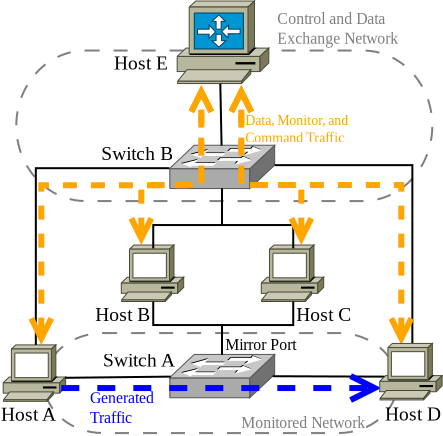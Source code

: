 <?xml version="1.0" encoding="UTF-8"?>
<dia:diagram xmlns:dia="http://www.lysator.liu.se/~alla/dia/">
  <dia:layer name="Background" visible="true" active="true">
    <dia:object type="Flowchart - Terminal" version="1" id="O0">
      <dia:attribute name="obj_pos">
        <dia:point val="5.75,2.275"/>
      </dia:attribute>
      <dia:attribute name="obj_bb">
        <dia:rectangle val="5.7,2.225;26.6,9.85"/>
      </dia:attribute>
      <dia:attribute name="meta">
        <dia:composite type="dict"/>
      </dia:attribute>
      <dia:attribute name="elem_corner">
        <dia:point val="5.75,2.275"/>
      </dia:attribute>
      <dia:attribute name="elem_width">
        <dia:real val="20.8"/>
      </dia:attribute>
      <dia:attribute name="elem_height">
        <dia:real val="7.525"/>
      </dia:attribute>
      <dia:attribute name="line_width">
        <dia:real val="0.1"/>
      </dia:attribute>
      <dia:attribute name="line_colour">
        <dia:color val="#7f7f7f"/>
      </dia:attribute>
      <dia:attribute name="fill_colour">
        <dia:color val="#ffffff"/>
      </dia:attribute>
      <dia:attribute name="show_background">
        <dia:boolean val="true"/>
      </dia:attribute>
      <dia:attribute name="line_style">
        <dia:enum val="1"/>
        <dia:real val="0.7"/>
      </dia:attribute>
      <dia:attribute name="padding">
        <dia:real val="0"/>
      </dia:attribute>
      <dia:attribute name="text">
        <dia:composite type="text">
          <dia:attribute name="string">
            <dia:string>##</dia:string>
          </dia:attribute>
          <dia:attribute name="font">
            <dia:font family="sans" style="0" name="Helvetica"/>
          </dia:attribute>
          <dia:attribute name="height">
            <dia:real val="0.8"/>
          </dia:attribute>
          <dia:attribute name="pos">
            <dia:point val="16.15,6.237"/>
          </dia:attribute>
          <dia:attribute name="color">
            <dia:color val="#000000"/>
          </dia:attribute>
          <dia:attribute name="alignment">
            <dia:enum val="1"/>
          </dia:attribute>
        </dia:composite>
      </dia:attribute>
      <dia:attribute name="flip_horizontal">
        <dia:boolean val="false"/>
      </dia:attribute>
      <dia:attribute name="flip_vertical">
        <dia:boolean val="false"/>
      </dia:attribute>
      <dia:attribute name="subscale">
        <dia:real val="1"/>
      </dia:attribute>
    </dia:object>
    <dia:object type="Flowchart - Terminal" version="1" id="O1">
      <dia:attribute name="obj_pos">
        <dia:point val="7.15,16.4"/>
      </dia:attribute>
      <dia:attribute name="obj_bb">
        <dia:rectangle val="7.1,16.35;24.85,21.45"/>
      </dia:attribute>
      <dia:attribute name="meta">
        <dia:composite type="dict"/>
      </dia:attribute>
      <dia:attribute name="elem_corner">
        <dia:point val="7.15,16.4"/>
      </dia:attribute>
      <dia:attribute name="elem_width">
        <dia:real val="17.65"/>
      </dia:attribute>
      <dia:attribute name="elem_height">
        <dia:real val="5.0"/>
      </dia:attribute>
      <dia:attribute name="line_width">
        <dia:real val="0.1"/>
      </dia:attribute>
      <dia:attribute name="line_colour">
        <dia:color val="#7f7f7f"/>
      </dia:attribute>
      <dia:attribute name="fill_colour">
        <dia:color val="#ffffff"/>
      </dia:attribute>
      <dia:attribute name="show_background">
        <dia:boolean val="true"/>
      </dia:attribute>
      <dia:attribute name="line_style">
        <dia:enum val="1"/>
        <dia:real val="0.7"/>
      </dia:attribute>
      <dia:attribute name="padding">
        <dia:real val="0.1"/>
      </dia:attribute>
      <dia:attribute name="text">
        <dia:composite type="text">
          <dia:attribute name="string">
            <dia:string>##</dia:string>
          </dia:attribute>
          <dia:attribute name="font">
            <dia:font family="sans" style="0" name="Helvetica"/>
          </dia:attribute>
          <dia:attribute name="height">
            <dia:real val="0.8"/>
          </dia:attribute>
          <dia:attribute name="pos">
            <dia:point val="15.975,19.1"/>
          </dia:attribute>
          <dia:attribute name="color">
            <dia:color val="#000000"/>
          </dia:attribute>
          <dia:attribute name="alignment">
            <dia:enum val="1"/>
          </dia:attribute>
        </dia:composite>
      </dia:attribute>
      <dia:attribute name="flip_horizontal">
        <dia:boolean val="false"/>
      </dia:attribute>
      <dia:attribute name="flip_vertical">
        <dia:boolean val="false"/>
      </dia:attribute>
      <dia:attribute name="subscale">
        <dia:real val="1"/>
      </dia:attribute>
    </dia:object>
    <dia:object type="Cisco - PC" version="1" id="O2">
      <dia:attribute name="obj_pos">
        <dia:point val="5.095,16.991"/>
      </dia:attribute>
      <dia:attribute name="obj_bb">
        <dia:rectangle val="5.094,16.99;8.216,19.815"/>
      </dia:attribute>
      <dia:attribute name="meta">
        <dia:composite type="dict"/>
      </dia:attribute>
      <dia:attribute name="elem_corner">
        <dia:point val="5.095,16.991"/>
      </dia:attribute>
      <dia:attribute name="elem_width">
        <dia:real val="3.12"/>
      </dia:attribute>
      <dia:attribute name="elem_height">
        <dia:real val="2.823"/>
      </dia:attribute>
      <dia:attribute name="line_width">
        <dia:real val="0.1"/>
      </dia:attribute>
      <dia:attribute name="line_colour">
        <dia:color val="#000000"/>
      </dia:attribute>
      <dia:attribute name="fill_colour">
        <dia:color val="#ffffff"/>
      </dia:attribute>
      <dia:attribute name="show_background">
        <dia:boolean val="true"/>
      </dia:attribute>
      <dia:attribute name="line_style">
        <dia:enum val="0"/>
        <dia:real val="1"/>
      </dia:attribute>
      <dia:attribute name="flip_horizontal">
        <dia:boolean val="false"/>
      </dia:attribute>
      <dia:attribute name="flip_vertical">
        <dia:boolean val="false"/>
      </dia:attribute>
      <dia:attribute name="subscale">
        <dia:real val="1"/>
      </dia:attribute>
    </dia:object>
    <dia:object type="Cisco - Workgroup switch Subdued" version="1" id="O3">
      <dia:attribute name="obj_pos">
        <dia:point val="13.402,17.47"/>
      </dia:attribute>
      <dia:attribute name="obj_bb">
        <dia:rectangle val="13.401,17.468;18.67,19.636"/>
      </dia:attribute>
      <dia:attribute name="meta">
        <dia:composite type="dict"/>
      </dia:attribute>
      <dia:attribute name="elem_corner">
        <dia:point val="13.402,17.47"/>
      </dia:attribute>
      <dia:attribute name="elem_width">
        <dia:real val="5.267"/>
      </dia:attribute>
      <dia:attribute name="elem_height">
        <dia:real val="2.165"/>
      </dia:attribute>
      <dia:attribute name="line_width">
        <dia:real val="0.1"/>
      </dia:attribute>
      <dia:attribute name="line_colour">
        <dia:color val="#000000"/>
      </dia:attribute>
      <dia:attribute name="fill_colour">
        <dia:color val="#ffffff"/>
      </dia:attribute>
      <dia:attribute name="show_background">
        <dia:boolean val="true"/>
      </dia:attribute>
      <dia:attribute name="line_style">
        <dia:enum val="0"/>
        <dia:real val="1"/>
      </dia:attribute>
      <dia:attribute name="flip_horizontal">
        <dia:boolean val="false"/>
      </dia:attribute>
      <dia:attribute name="flip_vertical">
        <dia:boolean val="false"/>
      </dia:attribute>
      <dia:attribute name="subscale">
        <dia:real val="1"/>
      </dia:attribute>
    </dia:object>
    <dia:object type="Standard - Line" version="0" id="O4">
      <dia:attribute name="obj_pos">
        <dia:point val="8.211,18.638"/>
      </dia:attribute>
      <dia:attribute name="obj_bb">
        <dia:rectangle val="8.16,18.528;13.519,18.688"/>
      </dia:attribute>
      <dia:attribute name="conn_endpoints">
        <dia:point val="8.211,18.638"/>
        <dia:point val="13.468,18.578"/>
      </dia:attribute>
      <dia:attribute name="numcp">
        <dia:int val="1"/>
      </dia:attribute>
      <dia:connections>
        <dia:connection handle="0" to="O2" connection="11"/>
        <dia:connection handle="1" to="O3" connection="8"/>
      </dia:connections>
    </dia:object>
    <dia:object type="Standard - Line" version="0" id="O5">
      <dia:attribute name="obj_pos">
        <dia:point val="18.568,18.559"/>
      </dia:attribute>
      <dia:attribute name="obj_bb">
        <dia:rectangle val="18.518,18.509;24.225,18.63"/>
      </dia:attribute>
      <dia:attribute name="conn_endpoints">
        <dia:point val="18.568,18.559"/>
        <dia:point val="24.175,18.58"/>
      </dia:attribute>
      <dia:attribute name="numcp">
        <dia:int val="1"/>
      </dia:attribute>
      <dia:connections>
        <dia:connection handle="0" to="O3" connection="8"/>
        <dia:connection handle="1" to="O23" connection="11"/>
      </dia:connections>
    </dia:object>
    <dia:object type="Cisco - Workgroup switch Subdued" version="1" id="O6">
      <dia:attribute name="obj_pos">
        <dia:point val="13.402,7.011"/>
      </dia:attribute>
      <dia:attribute name="obj_bb">
        <dia:rectangle val="13.401,7.01;18.67,9.178"/>
      </dia:attribute>
      <dia:attribute name="meta">
        <dia:composite type="dict"/>
      </dia:attribute>
      <dia:attribute name="elem_corner">
        <dia:point val="13.402,7.011"/>
      </dia:attribute>
      <dia:attribute name="elem_width">
        <dia:real val="5.267"/>
      </dia:attribute>
      <dia:attribute name="elem_height">
        <dia:real val="2.165"/>
      </dia:attribute>
      <dia:attribute name="line_width">
        <dia:real val="0.1"/>
      </dia:attribute>
      <dia:attribute name="line_colour">
        <dia:color val="#000000"/>
      </dia:attribute>
      <dia:attribute name="fill_colour">
        <dia:color val="#ffffff"/>
      </dia:attribute>
      <dia:attribute name="show_background">
        <dia:boolean val="true"/>
      </dia:attribute>
      <dia:attribute name="line_style">
        <dia:enum val="0"/>
        <dia:real val="1"/>
      </dia:attribute>
      <dia:attribute name="flip_horizontal">
        <dia:boolean val="false"/>
      </dia:attribute>
      <dia:attribute name="flip_vertical">
        <dia:boolean val="false"/>
      </dia:attribute>
      <dia:attribute name="subscale">
        <dia:real val="1"/>
      </dia:attribute>
    </dia:object>
    <dia:object type="Cisco - PC Router Card" version="1" id="O7">
      <dia:attribute name="obj_pos">
        <dia:point val="13.794,-0.2"/>
      </dia:attribute>
      <dia:attribute name="obj_bb">
        <dia:rectangle val="13.793,-0.201;18.378,3.927"/>
      </dia:attribute>
      <dia:attribute name="meta">
        <dia:composite type="dict"/>
      </dia:attribute>
      <dia:attribute name="elem_corner">
        <dia:point val="13.794,-0.2"/>
      </dia:attribute>
      <dia:attribute name="elem_width">
        <dia:real val="4.582"/>
      </dia:attribute>
      <dia:attribute name="elem_height">
        <dia:real val="4.126"/>
      </dia:attribute>
      <dia:attribute name="line_width">
        <dia:real val="0.1"/>
      </dia:attribute>
      <dia:attribute name="line_colour">
        <dia:color val="#000000"/>
      </dia:attribute>
      <dia:attribute name="fill_colour">
        <dia:color val="#ffffff"/>
      </dia:attribute>
      <dia:attribute name="show_background">
        <dia:boolean val="true"/>
      </dia:attribute>
      <dia:attribute name="line_style">
        <dia:enum val="0"/>
        <dia:real val="1"/>
      </dia:attribute>
      <dia:attribute name="flip_horizontal">
        <dia:boolean val="false"/>
      </dia:attribute>
      <dia:attribute name="flip_vertical">
        <dia:boolean val="false"/>
      </dia:attribute>
      <dia:attribute name="subscale">
        <dia:real val="1"/>
      </dia:attribute>
    </dia:object>
    <dia:object type="Standard - ZigZagLine" version="1" id="O8">
      <dia:attribute name="obj_pos">
        <dia:point val="6.726,16.991"/>
      </dia:attribute>
      <dia:attribute name="obj_bb">
        <dia:rectangle val="6.676,8.108;13.452,17.041"/>
      </dia:attribute>
      <dia:attribute name="orth_points">
        <dia:point val="6.726,16.991"/>
        <dia:point val="6.726,8.158"/>
        <dia:point val="13.402,8.158"/>
      </dia:attribute>
      <dia:attribute name="orth_orient">
        <dia:enum val="1"/>
        <dia:enum val="0"/>
      </dia:attribute>
      <dia:attribute name="autorouting">
        <dia:boolean val="true"/>
      </dia:attribute>
      <dia:connections>
        <dia:connection handle="0" to="O2" connection="2"/>
        <dia:connection handle="1" to="O6" connection="6"/>
      </dia:connections>
    </dia:object>
    <dia:object type="Standard - ZigZagLine" version="1" id="O9">
      <dia:attribute name="obj_pos">
        <dia:point val="25.553,16.921"/>
      </dia:attribute>
      <dia:attribute name="obj_bb">
        <dia:rectangle val="18.619,7.956;25.603,16.971"/>
      </dia:attribute>
      <dia:attribute name="orth_points">
        <dia:point val="25.553,16.921"/>
        <dia:point val="25.553,8.006"/>
        <dia:point val="18.669,8.006"/>
      </dia:attribute>
      <dia:attribute name="orth_orient">
        <dia:enum val="1"/>
        <dia:enum val="0"/>
      </dia:attribute>
      <dia:attribute name="autorouting">
        <dia:boolean val="true"/>
      </dia:attribute>
      <dia:connections>
        <dia:connection handle="0" to="O23" connection="2"/>
        <dia:connection handle="1" to="O6" connection="7"/>
      </dia:connections>
    </dia:object>
    <dia:object type="Standard - Line" version="0" id="O10">
      <dia:attribute name="obj_pos">
        <dia:point val="16.013,7.021"/>
      </dia:attribute>
      <dia:attribute name="obj_bb">
        <dia:rectangle val="15.899,3.875;16.064,7.072"/>
      </dia:attribute>
      <dia:attribute name="conn_endpoints">
        <dia:point val="16.013,7.021"/>
        <dia:point val="15.95,3.926"/>
      </dia:attribute>
      <dia:attribute name="numcp">
        <dia:int val="1"/>
      </dia:attribute>
      <dia:connections>
        <dia:connection handle="0" to="O6" connection="8"/>
        <dia:connection handle="1" to="O7" connection="10"/>
      </dia:connections>
    </dia:object>
    <dia:object type="Standard - Text" version="1" id="O11">
      <dia:attribute name="obj_pos">
        <dia:point val="18.8,0.95"/>
      </dia:attribute>
      <dia:attribute name="obj_bb">
        <dia:rectangle val="18.778,0.223;24.872,2.152"/>
      </dia:attribute>
      <dia:attribute name="text">
        <dia:composite type="text">
          <dia:attribute name="string">
            <dia:string>#Control and Data 
Exchange Network#</dia:string>
          </dia:attribute>
          <dia:attribute name="font">
            <dia:font family="Times New Roman" style="0" name="Times-Roman"/>
          </dia:attribute>
          <dia:attribute name="height">
            <dia:real val="0.988"/>
          </dia:attribute>
          <dia:attribute name="pos">
            <dia:point val="18.8,0.95"/>
          </dia:attribute>
          <dia:attribute name="color">
            <dia:color val="#7f7f7f"/>
          </dia:attribute>
          <dia:attribute name="alignment">
            <dia:enum val="0"/>
          </dia:attribute>
        </dia:composite>
      </dia:attribute>
      <dia:attribute name="valign">
        <dia:enum val="3"/>
      </dia:attribute>
    </dia:object>
    <dia:object type="Standard - Text" version="1" id="O12">
      <dia:attribute name="obj_pos">
        <dia:point val="17,21.15"/>
      </dia:attribute>
      <dia:attribute name="obj_bb">
        <dia:rectangle val="17,20.445;23.295,21.32"/>
      </dia:attribute>
      <dia:attribute name="text">
        <dia:composite type="text">
          <dia:attribute name="string">
            <dia:string>#Monitored Network#</dia:string>
          </dia:attribute>
          <dia:attribute name="font">
            <dia:font family="Times New Roman" style="0" name="Times-Roman"/>
          </dia:attribute>
          <dia:attribute name="height">
            <dia:real val="0.988"/>
          </dia:attribute>
          <dia:attribute name="pos">
            <dia:point val="17,21.15"/>
          </dia:attribute>
          <dia:attribute name="color">
            <dia:color val="#7f7f7f"/>
          </dia:attribute>
          <dia:attribute name="alignment">
            <dia:enum val="0"/>
          </dia:attribute>
        </dia:composite>
      </dia:attribute>
      <dia:attribute name="valign">
        <dia:enum val="3"/>
      </dia:attribute>
    </dia:object>
    <dia:object type="Standard - Text" version="1" id="O13">
      <dia:attribute name="obj_pos">
        <dia:point val="4.985,20.78"/>
      </dia:attribute>
      <dia:attribute name="obj_bb">
        <dia:rectangle val="4.985,19.915;7.707,20.99"/>
      </dia:attribute>
      <dia:attribute name="text">
        <dia:composite type="text">
          <dia:attribute name="string">
            <dia:string>#Host A#</dia:string>
          </dia:attribute>
          <dia:attribute name="font">
            <dia:font family="Times New Roman" style="0" name="Times-Roman"/>
          </dia:attribute>
          <dia:attribute name="height">
            <dia:real val="1.213"/>
          </dia:attribute>
          <dia:attribute name="pos">
            <dia:point val="4.985,20.78"/>
          </dia:attribute>
          <dia:attribute name="color">
            <dia:color val="#000000"/>
          </dia:attribute>
          <dia:attribute name="alignment">
            <dia:enum val="0"/>
          </dia:attribute>
        </dia:composite>
      </dia:attribute>
      <dia:attribute name="valign">
        <dia:enum val="3"/>
      </dia:attribute>
    </dia:object>
    <dia:object type="Standard - Text" version="1" id="O14">
      <dia:attribute name="obj_pos">
        <dia:point val="24.185,20.775"/>
      </dia:attribute>
      <dia:attribute name="obj_bb">
        <dia:rectangle val="24.185,19.91;26.96,20.985"/>
      </dia:attribute>
      <dia:attribute name="text">
        <dia:composite type="text">
          <dia:attribute name="string">
            <dia:string>#Host D#</dia:string>
          </dia:attribute>
          <dia:attribute name="font">
            <dia:font family="Times New Roman" style="0" name="Times-Roman"/>
          </dia:attribute>
          <dia:attribute name="height">
            <dia:real val="1.213"/>
          </dia:attribute>
          <dia:attribute name="pos">
            <dia:point val="24.185,20.775"/>
          </dia:attribute>
          <dia:attribute name="color">
            <dia:color val="#000000"/>
          </dia:attribute>
          <dia:attribute name="alignment">
            <dia:enum val="0"/>
          </dia:attribute>
        </dia:composite>
      </dia:attribute>
      <dia:attribute name="valign">
        <dia:enum val="3"/>
      </dia:attribute>
    </dia:object>
    <dia:object type="Standard - Text" version="1" id="O15">
      <dia:attribute name="obj_pos">
        <dia:point val="10,7.75"/>
      </dia:attribute>
      <dia:attribute name="obj_bb">
        <dia:rectangle val="10,6.885;13.585,7.96"/>
      </dia:attribute>
      <dia:attribute name="text">
        <dia:composite type="text">
          <dia:attribute name="string">
            <dia:string>#Switch B#</dia:string>
          </dia:attribute>
          <dia:attribute name="font">
            <dia:font family="Times New Roman" style="0" name="Times-Roman"/>
          </dia:attribute>
          <dia:attribute name="height">
            <dia:real val="1.213"/>
          </dia:attribute>
          <dia:attribute name="pos">
            <dia:point val="10,7.75"/>
          </dia:attribute>
          <dia:attribute name="color">
            <dia:color val="#000000"/>
          </dia:attribute>
          <dia:attribute name="alignment">
            <dia:enum val="0"/>
          </dia:attribute>
        </dia:composite>
      </dia:attribute>
      <dia:attribute name="valign">
        <dia:enum val="3"/>
      </dia:attribute>
    </dia:object>
    <dia:object type="Standard - Text" version="1" id="O16">
      <dia:attribute name="obj_pos">
        <dia:point val="10.085,18.075"/>
      </dia:attribute>
      <dia:attribute name="obj_bb">
        <dia:rectangle val="10.085,17.21;13.67,18.285"/>
      </dia:attribute>
      <dia:attribute name="text">
        <dia:composite type="text">
          <dia:attribute name="string">
            <dia:string>#Switch A#</dia:string>
          </dia:attribute>
          <dia:attribute name="font">
            <dia:font family="Times New Roman" style="0" name="Times-Roman"/>
          </dia:attribute>
          <dia:attribute name="height">
            <dia:real val="1.213"/>
          </dia:attribute>
          <dia:attribute name="pos">
            <dia:point val="10.085,18.075"/>
          </dia:attribute>
          <dia:attribute name="color">
            <dia:color val="#000000"/>
          </dia:attribute>
          <dia:attribute name="alignment">
            <dia:enum val="0"/>
          </dia:attribute>
        </dia:composite>
      </dia:attribute>
      <dia:attribute name="valign">
        <dia:enum val="3"/>
      </dia:attribute>
    </dia:object>
    <dia:object type="Standard - Text" version="1" id="O17">
      <dia:attribute name="obj_pos">
        <dia:point val="10.635,3.225"/>
      </dia:attribute>
      <dia:attribute name="obj_bb">
        <dia:rectangle val="10.635,2.36;13.303,3.435"/>
      </dia:attribute>
      <dia:attribute name="text">
        <dia:composite type="text">
          <dia:attribute name="string">
            <dia:string>#Host E#</dia:string>
          </dia:attribute>
          <dia:attribute name="font">
            <dia:font family="Times New Roman" style="0" name="Times-Roman"/>
          </dia:attribute>
          <dia:attribute name="height">
            <dia:real val="1.213"/>
          </dia:attribute>
          <dia:attribute name="pos">
            <dia:point val="10.635,3.225"/>
          </dia:attribute>
          <dia:attribute name="color">
            <dia:color val="#000000"/>
          </dia:attribute>
          <dia:attribute name="alignment">
            <dia:enum val="0"/>
          </dia:attribute>
        </dia:composite>
      </dia:attribute>
      <dia:attribute name="valign">
        <dia:enum val="3"/>
      </dia:attribute>
    </dia:object>
    <dia:object type="Standard - Line" version="0" id="O18">
      <dia:attribute name="obj_pos">
        <dia:point val="8,19.15"/>
      </dia:attribute>
      <dia:attribute name="obj_bb">
        <dia:rectangle val="7.85,18.307;24.335,19.993"/>
      </dia:attribute>
      <dia:attribute name="conn_endpoints">
        <dia:point val="8,19.15"/>
        <dia:point val="24,19.15"/>
      </dia:attribute>
      <dia:attribute name="numcp">
        <dia:int val="1"/>
      </dia:attribute>
      <dia:attribute name="line_color">
        <dia:color val="#0000ff"/>
      </dia:attribute>
      <dia:attribute name="line_width">
        <dia:real val="0.3"/>
      </dia:attribute>
      <dia:attribute name="line_style">
        <dia:enum val="1"/>
      </dia:attribute>
      <dia:attribute name="end_arrow">
        <dia:enum val="1"/>
      </dia:attribute>
      <dia:attribute name="end_arrow_length">
        <dia:real val="1.2"/>
      </dia:attribute>
      <dia:attribute name="end_arrow_width">
        <dia:real val="1.2"/>
      </dia:attribute>
      <dia:attribute name="dashlength">
        <dia:real val="0.9"/>
      </dia:attribute>
    </dia:object>
    <dia:object type="Standard - Text" version="1" id="O19">
      <dia:attribute name="obj_pos">
        <dia:point val="9.435,19.915"/>
      </dia:attribute>
      <dia:attribute name="obj_bb">
        <dia:rectangle val="9.435,19.21;12.678,21.073"/>
      </dia:attribute>
      <dia:attribute name="text">
        <dia:composite type="text">
          <dia:attribute name="string">
            <dia:string>#Generated
Traffic#</dia:string>
          </dia:attribute>
          <dia:attribute name="font">
            <dia:font family="Times New Roman" style="0" name="Times-Roman"/>
          </dia:attribute>
          <dia:attribute name="height">
            <dia:real val="0.988"/>
          </dia:attribute>
          <dia:attribute name="pos">
            <dia:point val="9.435,19.915"/>
          </dia:attribute>
          <dia:attribute name="color">
            <dia:color val="#0000ff"/>
          </dia:attribute>
          <dia:attribute name="alignment">
            <dia:enum val="0"/>
          </dia:attribute>
        </dia:composite>
      </dia:attribute>
      <dia:attribute name="valign">
        <dia:enum val="3"/>
      </dia:attribute>
    </dia:object>
    <dia:object type="Standard - ZigZagLine" version="1" id="O20">
      <dia:attribute name="obj_pos">
        <dia:point val="7,17"/>
      </dia:attribute>
      <dia:attribute name="obj_bb">
        <dia:rectangle val="6.257,3.85;15.743,17.15"/>
      </dia:attribute>
      <dia:attribute name="orth_points">
        <dia:point val="7,17"/>
        <dia:point val="7,9.01"/>
        <dia:point val="15,9.01"/>
        <dia:point val="15,4"/>
      </dia:attribute>
      <dia:attribute name="orth_orient">
        <dia:enum val="1"/>
        <dia:enum val="0"/>
        <dia:enum val="1"/>
      </dia:attribute>
      <dia:attribute name="autorouting">
        <dia:boolean val="false"/>
      </dia:attribute>
      <dia:attribute name="line_color">
        <dia:color val="#ffa500"/>
      </dia:attribute>
      <dia:attribute name="line_width">
        <dia:real val="0.3"/>
      </dia:attribute>
      <dia:attribute name="line_style">
        <dia:enum val="1"/>
      </dia:attribute>
      <dia:attribute name="start_arrow">
        <dia:enum val="1"/>
      </dia:attribute>
      <dia:attribute name="start_arrow_length">
        <dia:real val="1.0"/>
      </dia:attribute>
      <dia:attribute name="start_arrow_width">
        <dia:real val="1.0"/>
      </dia:attribute>
      <dia:attribute name="end_arrow">
        <dia:enum val="1"/>
      </dia:attribute>
      <dia:attribute name="end_arrow_length">
        <dia:real val="1.0"/>
      </dia:attribute>
      <dia:attribute name="end_arrow_width">
        <dia:real val="1.0"/>
      </dia:attribute>
      <dia:attribute name="dashlength">
        <dia:real val="0.7"/>
      </dia:attribute>
    </dia:object>
    <dia:object type="Standard - ZigZagLine" version="1" id="O21">
      <dia:attribute name="obj_pos">
        <dia:point val="25,17"/>
      </dia:attribute>
      <dia:attribute name="obj_bb">
        <dia:rectangle val="16.257,3.85;25.743,17.15"/>
      </dia:attribute>
      <dia:attribute name="orth_points">
        <dia:point val="25,17"/>
        <dia:point val="25,9"/>
        <dia:point val="17,9"/>
        <dia:point val="17,4"/>
      </dia:attribute>
      <dia:attribute name="orth_orient">
        <dia:enum val="1"/>
        <dia:enum val="0"/>
        <dia:enum val="1"/>
      </dia:attribute>
      <dia:attribute name="autorouting">
        <dia:boolean val="false"/>
      </dia:attribute>
      <dia:attribute name="line_color">
        <dia:color val="#ffa500"/>
      </dia:attribute>
      <dia:attribute name="line_width">
        <dia:real val="0.3"/>
      </dia:attribute>
      <dia:attribute name="line_style">
        <dia:enum val="1"/>
      </dia:attribute>
      <dia:attribute name="start_arrow">
        <dia:enum val="1"/>
      </dia:attribute>
      <dia:attribute name="start_arrow_length">
        <dia:real val="1.0"/>
      </dia:attribute>
      <dia:attribute name="start_arrow_width">
        <dia:real val="1.0"/>
      </dia:attribute>
      <dia:attribute name="end_arrow">
        <dia:enum val="1"/>
      </dia:attribute>
      <dia:attribute name="end_arrow_length">
        <dia:real val="1.0"/>
      </dia:attribute>
      <dia:attribute name="end_arrow_width">
        <dia:real val="1.0"/>
      </dia:attribute>
      <dia:attribute name="dashlength">
        <dia:real val="0.7"/>
      </dia:attribute>
    </dia:object>
    <dia:object type="Standard - Text" version="1" id="O22">
      <dia:attribute name="obj_pos">
        <dia:point val="17.2,6"/>
      </dia:attribute>
      <dia:attribute name="obj_bb">
        <dia:rectangle val="17.181,5.358;22.492,7.06"/>
      </dia:attribute>
      <dia:attribute name="text">
        <dia:composite type="text">
          <dia:attribute name="string">
            <dia:string>#Data, Monitor, and
Command Traffic#</dia:string>
          </dia:attribute>
          <dia:attribute name="font">
            <dia:font family="Times New Roman" style="0" name="Times-Roman"/>
          </dia:attribute>
          <dia:attribute name="height">
            <dia:real val="0.871"/>
          </dia:attribute>
          <dia:attribute name="pos">
            <dia:point val="17.2,6"/>
          </dia:attribute>
          <dia:attribute name="color">
            <dia:color val="#ffa500"/>
          </dia:attribute>
          <dia:attribute name="alignment">
            <dia:enum val="0"/>
          </dia:attribute>
        </dia:composite>
      </dia:attribute>
      <dia:attribute name="valign">
        <dia:enum val="3"/>
      </dia:attribute>
    </dia:object>
    <dia:object type="Cisco - PC" version="1" id="O23">
      <dia:attribute name="obj_pos">
        <dia:point val="23.921,16.921"/>
      </dia:attribute>
      <dia:attribute name="obj_bb">
        <dia:rectangle val="23.92,16.92;27.042,19.745"/>
      </dia:attribute>
      <dia:attribute name="meta">
        <dia:composite type="dict"/>
      </dia:attribute>
      <dia:attribute name="elem_corner">
        <dia:point val="23.921,16.921"/>
      </dia:attribute>
      <dia:attribute name="elem_width">
        <dia:real val="3.12"/>
      </dia:attribute>
      <dia:attribute name="elem_height">
        <dia:real val="2.823"/>
      </dia:attribute>
      <dia:attribute name="line_width">
        <dia:real val="0.1"/>
      </dia:attribute>
      <dia:attribute name="line_colour">
        <dia:color val="#000000"/>
      </dia:attribute>
      <dia:attribute name="fill_colour">
        <dia:color val="#ffffff"/>
      </dia:attribute>
      <dia:attribute name="show_background">
        <dia:boolean val="true"/>
      </dia:attribute>
      <dia:attribute name="line_style">
        <dia:enum val="0"/>
        <dia:real val="1"/>
      </dia:attribute>
      <dia:attribute name="flip_horizontal">
        <dia:boolean val="false"/>
      </dia:attribute>
      <dia:attribute name="flip_vertical">
        <dia:boolean val="false"/>
      </dia:attribute>
      <dia:attribute name="subscale">
        <dia:real val="1"/>
      </dia:attribute>
    </dia:object>
    <dia:object type="Cisco - PC" version="1" id="O24">
      <dia:attribute name="obj_pos">
        <dia:point val="11,12"/>
      </dia:attribute>
      <dia:attribute name="obj_bb">
        <dia:rectangle val="10.999,11.999;14.121,14.824"/>
      </dia:attribute>
      <dia:attribute name="meta">
        <dia:composite type="dict"/>
      </dia:attribute>
      <dia:attribute name="elem_corner">
        <dia:point val="11,12"/>
      </dia:attribute>
      <dia:attribute name="elem_width">
        <dia:real val="3.12"/>
      </dia:attribute>
      <dia:attribute name="elem_height">
        <dia:real val="2.823"/>
      </dia:attribute>
      <dia:attribute name="line_width">
        <dia:real val="0.1"/>
      </dia:attribute>
      <dia:attribute name="line_colour">
        <dia:color val="#000000"/>
      </dia:attribute>
      <dia:attribute name="fill_colour">
        <dia:color val="#ffffff"/>
      </dia:attribute>
      <dia:attribute name="show_background">
        <dia:boolean val="true"/>
      </dia:attribute>
      <dia:attribute name="line_style">
        <dia:enum val="0"/>
        <dia:real val="1"/>
      </dia:attribute>
      <dia:attribute name="flip_horizontal">
        <dia:boolean val="false"/>
      </dia:attribute>
      <dia:attribute name="flip_vertical">
        <dia:boolean val="false"/>
      </dia:attribute>
      <dia:attribute name="subscale">
        <dia:real val="1"/>
      </dia:attribute>
    </dia:object>
    <dia:object type="Cisco - PC" version="1" id="O25">
      <dia:attribute name="obj_pos">
        <dia:point val="18,12"/>
      </dia:attribute>
      <dia:attribute name="obj_bb">
        <dia:rectangle val="17.999,11.999;21.121,14.824"/>
      </dia:attribute>
      <dia:attribute name="meta">
        <dia:composite type="dict"/>
      </dia:attribute>
      <dia:attribute name="elem_corner">
        <dia:point val="18,12"/>
      </dia:attribute>
      <dia:attribute name="elem_width">
        <dia:real val="3.12"/>
      </dia:attribute>
      <dia:attribute name="elem_height">
        <dia:real val="2.823"/>
      </dia:attribute>
      <dia:attribute name="line_width">
        <dia:real val="0.1"/>
      </dia:attribute>
      <dia:attribute name="line_colour">
        <dia:color val="#000000"/>
      </dia:attribute>
      <dia:attribute name="fill_colour">
        <dia:color val="#ffffff"/>
      </dia:attribute>
      <dia:attribute name="show_background">
        <dia:boolean val="true"/>
      </dia:attribute>
      <dia:attribute name="line_style">
        <dia:enum val="0"/>
        <dia:real val="1"/>
      </dia:attribute>
      <dia:attribute name="flip_horizontal">
        <dia:boolean val="false"/>
      </dia:attribute>
      <dia:attribute name="flip_vertical">
        <dia:boolean val="false"/>
      </dia:attribute>
      <dia:attribute name="subscale">
        <dia:real val="1"/>
      </dia:attribute>
    </dia:object>
    <dia:object type="Standard - ZigZagLine" version="1" id="O26">
      <dia:attribute name="obj_pos">
        <dia:point val="16.035,17.471"/>
      </dia:attribute>
      <dia:attribute name="obj_bb">
        <dia:rectangle val="12.547,14.773;16.085,17.521"/>
      </dia:attribute>
      <dia:attribute name="orth_points">
        <dia:point val="16.035,17.471"/>
        <dia:point val="16.035,16"/>
        <dia:point val="12.597,16"/>
        <dia:point val="12.597,14.823"/>
      </dia:attribute>
      <dia:attribute name="orth_orient">
        <dia:enum val="1"/>
        <dia:enum val="0"/>
        <dia:enum val="1"/>
      </dia:attribute>
      <dia:attribute name="autorouting">
        <dia:boolean val="false"/>
      </dia:attribute>
      <dia:connections>
        <dia:connection handle="0" to="O3" connection="8"/>
        <dia:connection handle="1" to="O24" connection="11"/>
      </dia:connections>
    </dia:object>
    <dia:object type="Standard - ZigZagLine" version="1" id="O27">
      <dia:attribute name="obj_pos">
        <dia:point val="16.035,17.471"/>
      </dia:attribute>
      <dia:attribute name="obj_bb">
        <dia:rectangle val="15.985,14.773;19.647,17.521"/>
      </dia:attribute>
      <dia:attribute name="orth_points">
        <dia:point val="16.035,17.471"/>
        <dia:point val="16.035,16"/>
        <dia:point val="19.597,16"/>
        <dia:point val="19.597,14.823"/>
      </dia:attribute>
      <dia:attribute name="orth_orient">
        <dia:enum val="1"/>
        <dia:enum val="0"/>
        <dia:enum val="1"/>
      </dia:attribute>
      <dia:attribute name="autorouting">
        <dia:boolean val="false"/>
      </dia:attribute>
      <dia:connections>
        <dia:connection handle="0" to="O3" connection="8"/>
        <dia:connection handle="1" to="O25" connection="11"/>
      </dia:connections>
    </dia:object>
    <dia:object type="Standard - Text" version="1" id="O28">
      <dia:attribute name="obj_pos">
        <dia:point val="16.2,17.25"/>
      </dia:attribute>
      <dia:attribute name="obj_bb">
        <dia:rectangle val="16.2,16.545;19.82,17.42"/>
      </dia:attribute>
      <dia:attribute name="text">
        <dia:composite type="text">
          <dia:attribute name="string">
            <dia:string>#Mirror Port#</dia:string>
          </dia:attribute>
          <dia:attribute name="font">
            <dia:font family="Times New Roman" style="0" name="Times-Roman"/>
          </dia:attribute>
          <dia:attribute name="height">
            <dia:real val="0.988"/>
          </dia:attribute>
          <dia:attribute name="pos">
            <dia:point val="16.2,17.25"/>
          </dia:attribute>
          <dia:attribute name="color">
            <dia:color val="#000000"/>
          </dia:attribute>
          <dia:attribute name="alignment">
            <dia:enum val="0"/>
          </dia:attribute>
        </dia:composite>
      </dia:attribute>
      <dia:attribute name="valign">
        <dia:enum val="3"/>
      </dia:attribute>
    </dia:object>
    <dia:object type="Standard - ZigZagLine" version="1" id="O29">
      <dia:attribute name="obj_pos">
        <dia:point val="12.597,12.165"/>
      </dia:attribute>
      <dia:attribute name="obj_bb">
        <dia:rectangle val="12.547,9.127;16.085,12.215"/>
      </dia:attribute>
      <dia:attribute name="orth_points">
        <dia:point val="12.597,12.165"/>
        <dia:point val="12.597,11"/>
        <dia:point val="16.035,11"/>
        <dia:point val="16.035,9.177"/>
      </dia:attribute>
      <dia:attribute name="orth_orient">
        <dia:enum val="1"/>
        <dia:enum val="0"/>
        <dia:enum val="1"/>
      </dia:attribute>
      <dia:attribute name="autorouting">
        <dia:boolean val="false"/>
      </dia:attribute>
      <dia:connections>
        <dia:connection handle="0" to="O24" connection="11"/>
        <dia:connection handle="1" to="O6" connection="8"/>
      </dia:connections>
    </dia:object>
    <dia:object type="Standard - ZigZagLine" version="1" id="O30">
      <dia:attribute name="obj_pos">
        <dia:point val="19.597,12.165"/>
      </dia:attribute>
      <dia:attribute name="obj_bb">
        <dia:rectangle val="15.985,9.127;19.647,12.215"/>
      </dia:attribute>
      <dia:attribute name="orth_points">
        <dia:point val="19.597,12.165"/>
        <dia:point val="19.597,11"/>
        <dia:point val="16.035,11"/>
        <dia:point val="16.035,9.177"/>
      </dia:attribute>
      <dia:attribute name="orth_orient">
        <dia:enum val="1"/>
        <dia:enum val="0"/>
        <dia:enum val="1"/>
      </dia:attribute>
      <dia:attribute name="autorouting">
        <dia:boolean val="false"/>
      </dia:attribute>
      <dia:connections>
        <dia:connection handle="0" to="O25" connection="11"/>
        <dia:connection handle="1" to="O6" connection="8"/>
      </dia:connections>
    </dia:object>
    <dia:object type="Standard - ZigZagLine" version="1" id="O31">
      <dia:attribute name="obj_pos">
        <dia:point val="20,12"/>
      </dia:attribute>
      <dia:attribute name="obj_bb">
        <dia:rectangle val="16.257,3.85;20.743,12.15"/>
      </dia:attribute>
      <dia:attribute name="orth_points">
        <dia:point val="20,12"/>
        <dia:point val="20,9"/>
        <dia:point val="17,9"/>
        <dia:point val="17,4"/>
      </dia:attribute>
      <dia:attribute name="orth_orient">
        <dia:enum val="1"/>
        <dia:enum val="0"/>
        <dia:enum val="1"/>
      </dia:attribute>
      <dia:attribute name="autorouting">
        <dia:boolean val="false"/>
      </dia:attribute>
      <dia:attribute name="line_color">
        <dia:color val="#ffa500"/>
      </dia:attribute>
      <dia:attribute name="line_width">
        <dia:real val="0.3"/>
      </dia:attribute>
      <dia:attribute name="line_style">
        <dia:enum val="1"/>
      </dia:attribute>
      <dia:attribute name="start_arrow">
        <dia:enum val="1"/>
      </dia:attribute>
      <dia:attribute name="start_arrow_length">
        <dia:real val="1.0"/>
      </dia:attribute>
      <dia:attribute name="start_arrow_width">
        <dia:real val="1.0"/>
      </dia:attribute>
      <dia:attribute name="end_arrow">
        <dia:enum val="1"/>
      </dia:attribute>
      <dia:attribute name="end_arrow_length">
        <dia:real val="1.0"/>
      </dia:attribute>
      <dia:attribute name="end_arrow_width">
        <dia:real val="1.0"/>
      </dia:attribute>
      <dia:attribute name="dashlength">
        <dia:real val="0.7"/>
      </dia:attribute>
    </dia:object>
    <dia:object type="Standard - ZigZagLine" version="1" id="O32">
      <dia:attribute name="obj_pos">
        <dia:point val="12,12"/>
      </dia:attribute>
      <dia:attribute name="obj_bb">
        <dia:rectangle val="11.257,3.85;15.743,12.15"/>
      </dia:attribute>
      <dia:attribute name="orth_points">
        <dia:point val="12,12"/>
        <dia:point val="12,9"/>
        <dia:point val="15,9"/>
        <dia:point val="15,4"/>
      </dia:attribute>
      <dia:attribute name="orth_orient">
        <dia:enum val="1"/>
        <dia:enum val="0"/>
        <dia:enum val="1"/>
      </dia:attribute>
      <dia:attribute name="autorouting">
        <dia:boolean val="false"/>
      </dia:attribute>
      <dia:attribute name="line_color">
        <dia:color val="#ffa500"/>
      </dia:attribute>
      <dia:attribute name="line_width">
        <dia:real val="0.3"/>
      </dia:attribute>
      <dia:attribute name="line_style">
        <dia:enum val="1"/>
      </dia:attribute>
      <dia:attribute name="start_arrow">
        <dia:enum val="1"/>
      </dia:attribute>
      <dia:attribute name="start_arrow_length">
        <dia:real val="1.0"/>
      </dia:attribute>
      <dia:attribute name="start_arrow_width">
        <dia:real val="1.0"/>
      </dia:attribute>
      <dia:attribute name="end_arrow">
        <dia:enum val="1"/>
      </dia:attribute>
      <dia:attribute name="end_arrow_length">
        <dia:real val="1.0"/>
      </dia:attribute>
      <dia:attribute name="end_arrow_width">
        <dia:real val="1.0"/>
      </dia:attribute>
      <dia:attribute name="dashlength">
        <dia:real val="0.7"/>
      </dia:attribute>
    </dia:object>
    <dia:object type="Standard - Text" version="1" id="O33">
      <dia:attribute name="obj_pos">
        <dia:point val="9.7,15.8"/>
      </dia:attribute>
      <dia:attribute name="obj_bb">
        <dia:rectangle val="9.7,14.935;12.422,16.01"/>
      </dia:attribute>
      <dia:attribute name="text">
        <dia:composite type="text">
          <dia:attribute name="string">
            <dia:string>#Host B#</dia:string>
          </dia:attribute>
          <dia:attribute name="font">
            <dia:font family="Times New Roman" style="0" name="Times-Roman"/>
          </dia:attribute>
          <dia:attribute name="height">
            <dia:real val="1.213"/>
          </dia:attribute>
          <dia:attribute name="pos">
            <dia:point val="9.7,15.8"/>
          </dia:attribute>
          <dia:attribute name="color">
            <dia:color val="#000000"/>
          </dia:attribute>
          <dia:attribute name="alignment">
            <dia:enum val="0"/>
          </dia:attribute>
        </dia:composite>
      </dia:attribute>
      <dia:attribute name="valign">
        <dia:enum val="3"/>
      </dia:attribute>
    </dia:object>
    <dia:object type="Standard - Text" version="1" id="O34">
      <dia:attribute name="obj_pos">
        <dia:point val="19.75,15.8"/>
      </dia:attribute>
      <dia:attribute name="obj_bb">
        <dia:rectangle val="19.75,14.935;22.473,16.01"/>
      </dia:attribute>
      <dia:attribute name="text">
        <dia:composite type="text">
          <dia:attribute name="string">
            <dia:string>#Host C#</dia:string>
          </dia:attribute>
          <dia:attribute name="font">
            <dia:font family="Times New Roman" style="0" name="Times-Roman"/>
          </dia:attribute>
          <dia:attribute name="height">
            <dia:real val="1.213"/>
          </dia:attribute>
          <dia:attribute name="pos">
            <dia:point val="19.75,15.8"/>
          </dia:attribute>
          <dia:attribute name="color">
            <dia:color val="#000000"/>
          </dia:attribute>
          <dia:attribute name="alignment">
            <dia:enum val="0"/>
          </dia:attribute>
        </dia:composite>
      </dia:attribute>
      <dia:attribute name="valign">
        <dia:enum val="3"/>
      </dia:attribute>
    </dia:object>
  </dia:layer>
</dia:diagram>
